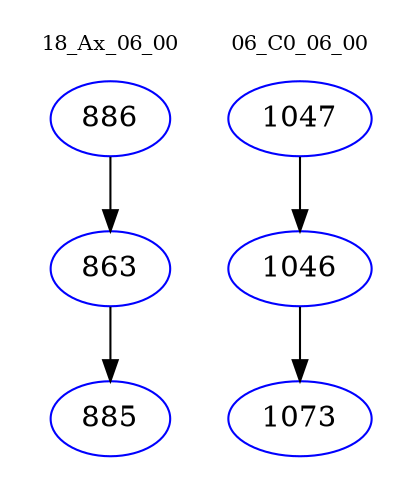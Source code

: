 digraph{
subgraph cluster_0 {
color = white
label = "18_Ax_06_00";
fontsize=10;
T0_886 [label="886", color="blue"]
T0_886 -> T0_863 [color="black"]
T0_863 [label="863", color="blue"]
T0_863 -> T0_885 [color="black"]
T0_885 [label="885", color="blue"]
}
subgraph cluster_1 {
color = white
label = "06_C0_06_00";
fontsize=10;
T1_1047 [label="1047", color="blue"]
T1_1047 -> T1_1046 [color="black"]
T1_1046 [label="1046", color="blue"]
T1_1046 -> T1_1073 [color="black"]
T1_1073 [label="1073", color="blue"]
}
}
